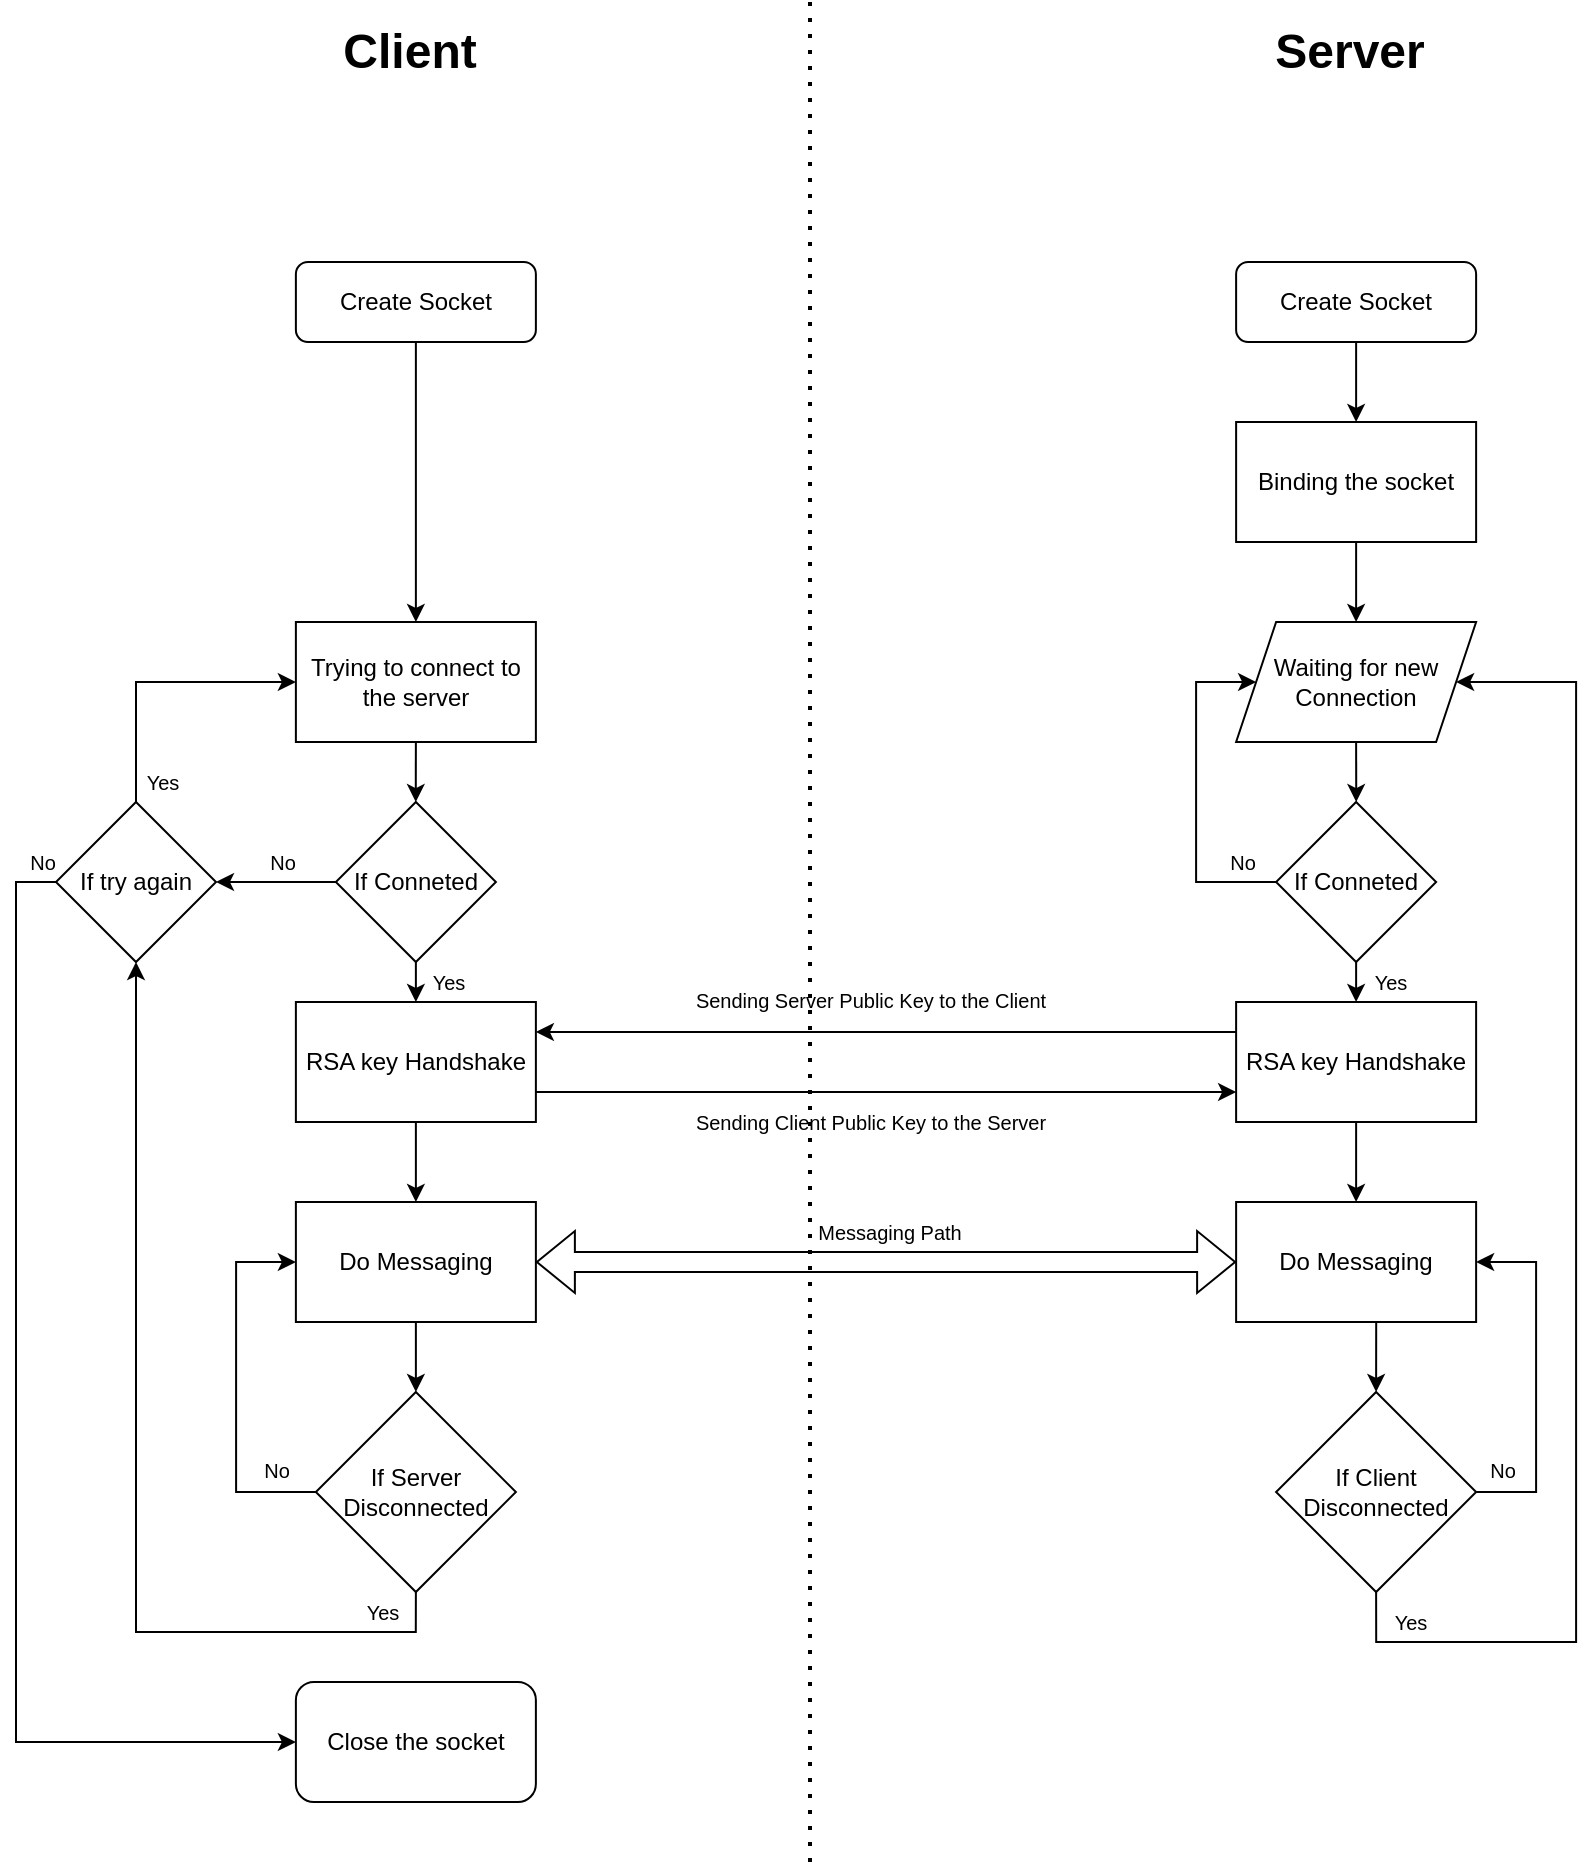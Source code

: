 <mxfile version="20.2.8" type="device"><diagram id="C5RBs43oDa-KdzZeNtuy" name="Page-1"><mxGraphModel dx="1038" dy="585" grid="1" gridSize="10" guides="1" tooltips="1" connect="1" arrows="1" fold="1" page="1" pageScale="1" pageWidth="827" pageHeight="1169" math="0" shadow="0"><root><mxCell id="WIyWlLk6GJQsqaUBKTNV-0"/><mxCell id="WIyWlLk6GJQsqaUBKTNV-1" parent="WIyWlLk6GJQsqaUBKTNV-0"/><mxCell id="DjoK5rNIqQZm-gnJd941-2" style="edgeStyle=orthogonalEdgeStyle;rounded=0;orthogonalLoop=1;jettySize=auto;html=1;exitX=0.5;exitY=1;exitDx=0;exitDy=0;" parent="WIyWlLk6GJQsqaUBKTNV-1" source="WIyWlLk6GJQsqaUBKTNV-3" target="DjoK5rNIqQZm-gnJd941-1" edge="1"><mxGeometry relative="1" as="geometry"/></mxCell><mxCell id="WIyWlLk6GJQsqaUBKTNV-3" value="Create Socket" style="rounded=1;whiteSpace=wrap;html=1;fontSize=12;glass=0;strokeWidth=1;shadow=0;" parent="WIyWlLk6GJQsqaUBKTNV-1" vertex="1"><mxGeometry x="162.94" y="160" width="120" height="40" as="geometry"/></mxCell><mxCell id="DjoK5rNIqQZm-gnJd941-0" value="Client" style="text;html=1;strokeColor=none;fillColor=none;align=center;verticalAlign=middle;whiteSpace=wrap;rounded=0;fontSize=24;fontStyle=1" parent="WIyWlLk6GJQsqaUBKTNV-1" vertex="1"><mxGeometry x="189.88" y="40" width="60" height="30" as="geometry"/></mxCell><mxCell id="DjoK5rNIqQZm-gnJd941-4" style="edgeStyle=orthogonalEdgeStyle;rounded=0;orthogonalLoop=1;jettySize=auto;html=1;exitX=0.5;exitY=1;exitDx=0;exitDy=0;" parent="WIyWlLk6GJQsqaUBKTNV-1" source="DjoK5rNIqQZm-gnJd941-1" target="DjoK5rNIqQZm-gnJd941-3" edge="1"><mxGeometry relative="1" as="geometry"/></mxCell><mxCell id="DjoK5rNIqQZm-gnJd941-1" value="Trying to connect to the server" style="rounded=0;whiteSpace=wrap;html=1;" parent="WIyWlLk6GJQsqaUBKTNV-1" vertex="1"><mxGeometry x="162.94" y="340" width="120" height="60" as="geometry"/></mxCell><mxCell id="DjoK5rNIqQZm-gnJd941-6" style="edgeStyle=orthogonalEdgeStyle;rounded=0;orthogonalLoop=1;jettySize=auto;html=1;exitX=0.5;exitY=1;exitDx=0;exitDy=0;entryX=0.5;entryY=0;entryDx=0;entryDy=0;" parent="WIyWlLk6GJQsqaUBKTNV-1" source="DjoK5rNIqQZm-gnJd941-3" target="DjoK5rNIqQZm-gnJd941-5" edge="1"><mxGeometry relative="1" as="geometry"/></mxCell><mxCell id="DjoK5rNIqQZm-gnJd941-20" style="edgeStyle=orthogonalEdgeStyle;rounded=0;orthogonalLoop=1;jettySize=auto;html=1;exitX=0;exitY=0.5;exitDx=0;exitDy=0;entryX=1;entryY=0.5;entryDx=0;entryDy=0;" parent="WIyWlLk6GJQsqaUBKTNV-1" source="DjoK5rNIqQZm-gnJd941-3" target="DjoK5rNIqQZm-gnJd941-18" edge="1"><mxGeometry relative="1" as="geometry"/></mxCell><mxCell id="DjoK5rNIqQZm-gnJd941-3" value="If Conneted" style="rhombus;whiteSpace=wrap;html=1;" parent="WIyWlLk6GJQsqaUBKTNV-1" vertex="1"><mxGeometry x="182.94" y="430" width="80" height="80" as="geometry"/></mxCell><mxCell id="DjoK5rNIqQZm-gnJd941-8" value="" style="edgeStyle=orthogonalEdgeStyle;rounded=0;orthogonalLoop=1;jettySize=auto;html=1;" parent="WIyWlLk6GJQsqaUBKTNV-1" source="DjoK5rNIqQZm-gnJd941-5" target="DjoK5rNIqQZm-gnJd941-7" edge="1"><mxGeometry relative="1" as="geometry"/></mxCell><mxCell id="DjoK5rNIqQZm-gnJd941-56" style="edgeStyle=orthogonalEdgeStyle;rounded=0;orthogonalLoop=1;jettySize=auto;html=1;exitX=1;exitY=0.75;exitDx=0;exitDy=0;entryX=0;entryY=0.75;entryDx=0;entryDy=0;fontSize=12;" parent="WIyWlLk6GJQsqaUBKTNV-1" source="DjoK5rNIqQZm-gnJd941-5" target="DjoK5rNIqQZm-gnJd941-36" edge="1"><mxGeometry relative="1" as="geometry"/></mxCell><mxCell id="DjoK5rNIqQZm-gnJd941-5" value="RSA key Handshake" style="rounded=0;whiteSpace=wrap;html=1;" parent="WIyWlLk6GJQsqaUBKTNV-1" vertex="1"><mxGeometry x="162.94" y="530" width="120" height="60" as="geometry"/></mxCell><mxCell id="DjoK5rNIqQZm-gnJd941-10" style="edgeStyle=orthogonalEdgeStyle;rounded=0;orthogonalLoop=1;jettySize=auto;html=1;exitX=0.5;exitY=1;exitDx=0;exitDy=0;entryX=0.5;entryY=0;entryDx=0;entryDy=0;" parent="WIyWlLk6GJQsqaUBKTNV-1" source="DjoK5rNIqQZm-gnJd941-7" target="DjoK5rNIqQZm-gnJd941-9" edge="1"><mxGeometry relative="1" as="geometry"/></mxCell><mxCell id="DjoK5rNIqQZm-gnJd941-7" value="Do Messaging" style="whiteSpace=wrap;html=1;rounded=0;" parent="WIyWlLk6GJQsqaUBKTNV-1" vertex="1"><mxGeometry x="162.94" y="630" width="120" height="60" as="geometry"/></mxCell><mxCell id="DjoK5rNIqQZm-gnJd941-12" style="edgeStyle=orthogonalEdgeStyle;rounded=0;orthogonalLoop=1;jettySize=auto;html=1;exitX=0;exitY=0.5;exitDx=0;exitDy=0;entryX=0;entryY=0.5;entryDx=0;entryDy=0;" parent="WIyWlLk6GJQsqaUBKTNV-1" source="DjoK5rNIqQZm-gnJd941-9" target="DjoK5rNIqQZm-gnJd941-7" edge="1"><mxGeometry relative="1" as="geometry"><Array as="points"><mxPoint x="133.06" y="775"/><mxPoint x="133.06" y="660"/></Array></mxGeometry></mxCell><mxCell id="DjoK5rNIqQZm-gnJd941-24" style="edgeStyle=orthogonalEdgeStyle;rounded=0;orthogonalLoop=1;jettySize=auto;html=1;exitX=0.5;exitY=1;exitDx=0;exitDy=0;entryX=0.5;entryY=1;entryDx=0;entryDy=0;" parent="WIyWlLk6GJQsqaUBKTNV-1" source="DjoK5rNIqQZm-gnJd941-9" target="DjoK5rNIqQZm-gnJd941-18" edge="1"><mxGeometry relative="1" as="geometry"/></mxCell><mxCell id="DjoK5rNIqQZm-gnJd941-9" value="If Server Disconnected" style="rhombus;whiteSpace=wrap;html=1;" parent="WIyWlLk6GJQsqaUBKTNV-1" vertex="1"><mxGeometry x="172.94" y="725" width="100" height="100" as="geometry"/></mxCell><mxCell id="DjoK5rNIqQZm-gnJd941-16" style="edgeStyle=orthogonalEdgeStyle;rounded=0;orthogonalLoop=1;jettySize=auto;html=1;exitX=0.5;exitY=1;exitDx=0;exitDy=0;entryX=0.5;entryY=0;entryDx=0;entryDy=0;" parent="WIyWlLk6GJQsqaUBKTNV-1" edge="1"><mxGeometry relative="1" as="geometry"><mxPoint x="380" y="835" as="sourcePoint"/></mxGeometry></mxCell><mxCell id="DjoK5rNIqQZm-gnJd941-21" style="edgeStyle=orthogonalEdgeStyle;rounded=0;orthogonalLoop=1;jettySize=auto;html=1;exitX=0.5;exitY=0;exitDx=0;exitDy=0;entryX=0;entryY=0.5;entryDx=0;entryDy=0;" parent="WIyWlLk6GJQsqaUBKTNV-1" source="DjoK5rNIqQZm-gnJd941-18" target="DjoK5rNIqQZm-gnJd941-1" edge="1"><mxGeometry relative="1" as="geometry"/></mxCell><mxCell id="DjoK5rNIqQZm-gnJd941-25" style="edgeStyle=orthogonalEdgeStyle;rounded=0;orthogonalLoop=1;jettySize=auto;html=1;exitX=0;exitY=0.5;exitDx=0;exitDy=0;entryX=0;entryY=0.5;entryDx=0;entryDy=0;" parent="WIyWlLk6GJQsqaUBKTNV-1" source="DjoK5rNIqQZm-gnJd941-18" target="DjoK5rNIqQZm-gnJd941-19" edge="1"><mxGeometry relative="1" as="geometry"/></mxCell><mxCell id="DjoK5rNIqQZm-gnJd941-18" value="If try again" style="rhombus;whiteSpace=wrap;html=1;" parent="WIyWlLk6GJQsqaUBKTNV-1" vertex="1"><mxGeometry x="43" y="430" width="80" height="80" as="geometry"/></mxCell><mxCell id="DjoK5rNIqQZm-gnJd941-19" value="Close the socket" style="rounded=1;whiteSpace=wrap;html=1;" parent="WIyWlLk6GJQsqaUBKTNV-1" vertex="1"><mxGeometry x="162.94" y="870" width="120" height="60" as="geometry"/></mxCell><mxCell id="DjoK5rNIqQZm-gnJd941-50" style="edgeStyle=orthogonalEdgeStyle;rounded=0;orthogonalLoop=1;jettySize=auto;html=1;exitX=0.5;exitY=1;exitDx=0;exitDy=0;entryX=0.5;entryY=0;entryDx=0;entryDy=0;fontSize=12;" parent="WIyWlLk6GJQsqaUBKTNV-1" source="DjoK5rNIqQZm-gnJd941-28" target="DjoK5rNIqQZm-gnJd941-49" edge="1"><mxGeometry relative="1" as="geometry"/></mxCell><mxCell id="DjoK5rNIqQZm-gnJd941-28" value="Create Socket" style="rounded=1;whiteSpace=wrap;html=1;fontSize=12;glass=0;strokeWidth=1;shadow=0;" parent="WIyWlLk6GJQsqaUBKTNV-1" vertex="1"><mxGeometry x="633.06" y="160" width="120" height="40" as="geometry"/></mxCell><mxCell id="DjoK5rNIqQZm-gnJd941-29" value="Server" style="text;html=1;strokeColor=none;fillColor=none;align=center;verticalAlign=middle;whiteSpace=wrap;rounded=0;fontSize=24;fontStyle=1" parent="WIyWlLk6GJQsqaUBKTNV-1" vertex="1"><mxGeometry x="660" y="40" width="60" height="30" as="geometry"/></mxCell><mxCell id="DjoK5rNIqQZm-gnJd941-32" style="edgeStyle=orthogonalEdgeStyle;rounded=0;orthogonalLoop=1;jettySize=auto;html=1;exitX=0.5;exitY=1;exitDx=0;exitDy=0;entryX=0.5;entryY=0;entryDx=0;entryDy=0;" parent="WIyWlLk6GJQsqaUBKTNV-1" source="DjoK5rNIqQZm-gnJd941-34" target="DjoK5rNIqQZm-gnJd941-36" edge="1"><mxGeometry relative="1" as="geometry"/></mxCell><mxCell id="DjoK5rNIqQZm-gnJd941-61" style="edgeStyle=orthogonalEdgeStyle;rounded=0;orthogonalLoop=1;jettySize=auto;html=1;exitX=0;exitY=0.5;exitDx=0;exitDy=0;entryX=0;entryY=0.5;entryDx=0;entryDy=0;fontSize=12;" parent="WIyWlLk6GJQsqaUBKTNV-1" source="DjoK5rNIqQZm-gnJd941-34" target="DjoK5rNIqQZm-gnJd941-52" edge="1"><mxGeometry relative="1" as="geometry"><Array as="points"><mxPoint x="613.06" y="470"/><mxPoint x="613.06" y="370"/></Array></mxGeometry></mxCell><mxCell id="DjoK5rNIqQZm-gnJd941-34" value="If Conneted" style="rhombus;whiteSpace=wrap;html=1;" parent="WIyWlLk6GJQsqaUBKTNV-1" vertex="1"><mxGeometry x="653.06" y="430" width="80" height="80" as="geometry"/></mxCell><mxCell id="DjoK5rNIqQZm-gnJd941-35" value="" style="edgeStyle=orthogonalEdgeStyle;rounded=0;orthogonalLoop=1;jettySize=auto;html=1;" parent="WIyWlLk6GJQsqaUBKTNV-1" source="DjoK5rNIqQZm-gnJd941-36" target="DjoK5rNIqQZm-gnJd941-38" edge="1"><mxGeometry relative="1" as="geometry"/></mxCell><mxCell id="DjoK5rNIqQZm-gnJd941-55" style="edgeStyle=orthogonalEdgeStyle;rounded=0;orthogonalLoop=1;jettySize=auto;html=1;exitX=0;exitY=0.25;exitDx=0;exitDy=0;entryX=1;entryY=0.25;entryDx=0;entryDy=0;fontSize=12;" parent="WIyWlLk6GJQsqaUBKTNV-1" source="DjoK5rNIqQZm-gnJd941-36" target="DjoK5rNIqQZm-gnJd941-5" edge="1"><mxGeometry relative="1" as="geometry"/></mxCell><mxCell id="DjoK5rNIqQZm-gnJd941-36" value="RSA key Handshake" style="rounded=0;whiteSpace=wrap;html=1;" parent="WIyWlLk6GJQsqaUBKTNV-1" vertex="1"><mxGeometry x="633.06" y="530" width="120" height="60" as="geometry"/></mxCell><mxCell id="DjoK5rNIqQZm-gnJd941-37" style="edgeStyle=orthogonalEdgeStyle;rounded=0;orthogonalLoop=1;jettySize=auto;html=1;exitX=0.5;exitY=1;exitDx=0;exitDy=0;entryX=0.5;entryY=0;entryDx=0;entryDy=0;" parent="WIyWlLk6GJQsqaUBKTNV-1" source="DjoK5rNIqQZm-gnJd941-38" target="DjoK5rNIqQZm-gnJd941-41" edge="1"><mxGeometry relative="1" as="geometry"/></mxCell><mxCell id="DjoK5rNIqQZm-gnJd941-38" value="Do Messaging" style="whiteSpace=wrap;html=1;rounded=0;" parent="WIyWlLk6GJQsqaUBKTNV-1" vertex="1"><mxGeometry x="633.06" y="630" width="120" height="60" as="geometry"/></mxCell><mxCell id="DjoK5rNIqQZm-gnJd941-46" style="edgeStyle=orthogonalEdgeStyle;rounded=0;orthogonalLoop=1;jettySize=auto;html=1;exitX=1;exitY=0.5;exitDx=0;exitDy=0;entryX=1;entryY=0.5;entryDx=0;entryDy=0;fontSize=24;" parent="WIyWlLk6GJQsqaUBKTNV-1" source="DjoK5rNIqQZm-gnJd941-41" target="DjoK5rNIqQZm-gnJd941-38" edge="1"><mxGeometry relative="1" as="geometry"><Array as="points"><mxPoint x="783.06" y="775"/><mxPoint x="783.06" y="660"/></Array></mxGeometry></mxCell><mxCell id="DjoK5rNIqQZm-gnJd941-59" style="edgeStyle=orthogonalEdgeStyle;rounded=0;orthogonalLoop=1;jettySize=auto;html=1;exitX=0.5;exitY=1;exitDx=0;exitDy=0;entryX=1;entryY=0.5;entryDx=0;entryDy=0;fontSize=12;" parent="WIyWlLk6GJQsqaUBKTNV-1" source="DjoK5rNIqQZm-gnJd941-41" target="DjoK5rNIqQZm-gnJd941-52" edge="1"><mxGeometry relative="1" as="geometry"><Array as="points"><mxPoint x="703.06" y="850"/><mxPoint x="803.06" y="850"/><mxPoint x="803.06" y="370"/></Array></mxGeometry></mxCell><mxCell id="DjoK5rNIqQZm-gnJd941-41" value="If Client Disconnected" style="rhombus;whiteSpace=wrap;html=1;" parent="WIyWlLk6GJQsqaUBKTNV-1" vertex="1"><mxGeometry x="653.06" y="725" width="100" height="100" as="geometry"/></mxCell><mxCell id="DjoK5rNIqQZm-gnJd941-62" style="edgeStyle=orthogonalEdgeStyle;rounded=0;orthogonalLoop=1;jettySize=auto;html=1;exitX=0.5;exitY=1;exitDx=0;exitDy=0;entryX=0.5;entryY=0;entryDx=0;entryDy=0;fontSize=12;" parent="WIyWlLk6GJQsqaUBKTNV-1" source="DjoK5rNIqQZm-gnJd941-49" target="DjoK5rNIqQZm-gnJd941-52" edge="1"><mxGeometry relative="1" as="geometry"/></mxCell><mxCell id="DjoK5rNIqQZm-gnJd941-49" value="Binding the socket" style="rounded=0;whiteSpace=wrap;html=1;" parent="WIyWlLk6GJQsqaUBKTNV-1" vertex="1"><mxGeometry x="633.06" y="240" width="120" height="60" as="geometry"/></mxCell><mxCell id="DjoK5rNIqQZm-gnJd941-54" style="edgeStyle=orthogonalEdgeStyle;rounded=0;orthogonalLoop=1;jettySize=auto;html=1;exitX=0.5;exitY=1;exitDx=0;exitDy=0;fontSize=12;" parent="WIyWlLk6GJQsqaUBKTNV-1" source="DjoK5rNIqQZm-gnJd941-52" target="DjoK5rNIqQZm-gnJd941-34" edge="1"><mxGeometry relative="1" as="geometry"/></mxCell><mxCell id="DjoK5rNIqQZm-gnJd941-52" value="Waiting for new Connection" style="shape=parallelogram;perimeter=parallelogramPerimeter;whiteSpace=wrap;html=1;fixedSize=1;fontSize=12;" parent="WIyWlLk6GJQsqaUBKTNV-1" vertex="1"><mxGeometry x="633.06" y="340" width="120" height="60" as="geometry"/></mxCell><mxCell id="DjoK5rNIqQZm-gnJd941-63" value="" style="endArrow=none;dashed=1;html=1;dashPattern=1 3;strokeWidth=2;rounded=0;fontSize=12;" parent="WIyWlLk6GJQsqaUBKTNV-1" edge="1"><mxGeometry width="50" height="50" relative="1" as="geometry"><mxPoint x="420" y="960" as="sourcePoint"/><mxPoint x="420" y="30" as="targetPoint"/></mxGeometry></mxCell><mxCell id="DjoK5rNIqQZm-gnJd941-64" value="Yes" style="text;html=1;strokeColor=none;fillColor=none;align=center;verticalAlign=middle;whiteSpace=wrap;rounded=0;fontSize=10;" parent="WIyWlLk6GJQsqaUBKTNV-1" vertex="1"><mxGeometry x="222.82" y="510" width="32.94" height="20" as="geometry"/></mxCell><mxCell id="DjoK5rNIqQZm-gnJd941-65" value="Yes" style="text;html=1;strokeColor=none;fillColor=none;align=center;verticalAlign=middle;whiteSpace=wrap;rounded=0;fontSize=10;" parent="WIyWlLk6GJQsqaUBKTNV-1" vertex="1"><mxGeometry x="189.88" y="825" width="32.94" height="20" as="geometry"/></mxCell><mxCell id="DjoK5rNIqQZm-gnJd941-67" value="Yes" style="text;html=1;strokeColor=none;fillColor=none;align=center;verticalAlign=middle;whiteSpace=wrap;rounded=0;fontSize=10;" parent="WIyWlLk6GJQsqaUBKTNV-1" vertex="1"><mxGeometry x="80" y="410" width="32.94" height="20" as="geometry"/></mxCell><mxCell id="DjoK5rNIqQZm-gnJd941-68" value="Yes" style="text;html=1;strokeColor=none;fillColor=none;align=center;verticalAlign=middle;whiteSpace=wrap;rounded=0;fontSize=10;" parent="WIyWlLk6GJQsqaUBKTNV-1" vertex="1"><mxGeometry x="694.12" y="510" width="32.94" height="20" as="geometry"/></mxCell><mxCell id="DjoK5rNIqQZm-gnJd941-69" value="Yes" style="text;html=1;strokeColor=none;fillColor=none;align=center;verticalAlign=middle;whiteSpace=wrap;rounded=0;fontSize=10;" parent="WIyWlLk6GJQsqaUBKTNV-1" vertex="1"><mxGeometry x="704" y="830" width="32.94" height="20" as="geometry"/></mxCell><mxCell id="DjoK5rNIqQZm-gnJd941-70" value="No" style="text;html=1;strokeColor=none;fillColor=none;align=center;verticalAlign=middle;whiteSpace=wrap;rounded=0;fontSize=10;" parent="WIyWlLk6GJQsqaUBKTNV-1" vertex="1"><mxGeometry x="140" y="450" width="32.94" height="20" as="geometry"/></mxCell><mxCell id="DjoK5rNIqQZm-gnJd941-71" value="No" style="text;html=1;strokeColor=none;fillColor=none;align=center;verticalAlign=middle;whiteSpace=wrap;rounded=0;fontSize=10;" parent="WIyWlLk6GJQsqaUBKTNV-1" vertex="1"><mxGeometry x="20" y="450" width="32.94" height="20" as="geometry"/></mxCell><mxCell id="DjoK5rNIqQZm-gnJd941-72" value="No" style="text;html=1;strokeColor=none;fillColor=none;align=center;verticalAlign=middle;whiteSpace=wrap;rounded=0;fontSize=10;" parent="WIyWlLk6GJQsqaUBKTNV-1" vertex="1"><mxGeometry x="137" y="754" width="32.94" height="20" as="geometry"/></mxCell><mxCell id="DjoK5rNIqQZm-gnJd941-73" value="No" style="text;html=1;strokeColor=none;fillColor=none;align=center;verticalAlign=middle;whiteSpace=wrap;rounded=0;fontSize=10;" parent="WIyWlLk6GJQsqaUBKTNV-1" vertex="1"><mxGeometry x="620.12" y="450" width="32.94" height="20" as="geometry"/></mxCell><mxCell id="DjoK5rNIqQZm-gnJd941-74" value="No" style="text;html=1;strokeColor=none;fillColor=none;align=center;verticalAlign=middle;whiteSpace=wrap;rounded=0;fontSize=10;" parent="WIyWlLk6GJQsqaUBKTNV-1" vertex="1"><mxGeometry x="750" y="754" width="32.94" height="20" as="geometry"/></mxCell><mxCell id="DjoK5rNIqQZm-gnJd941-75" value="" style="shape=flexArrow;endArrow=classic;startArrow=classic;html=1;rounded=0;fontSize=10;entryX=0;entryY=0.5;entryDx=0;entryDy=0;exitX=1;exitY=0.5;exitDx=0;exitDy=0;" parent="WIyWlLk6GJQsqaUBKTNV-1" source="DjoK5rNIqQZm-gnJd941-7" target="DjoK5rNIqQZm-gnJd941-38" edge="1"><mxGeometry width="100" height="100" relative="1" as="geometry"><mxPoint x="380" y="710" as="sourcePoint"/><mxPoint x="480" y="610" as="targetPoint"/></mxGeometry></mxCell><mxCell id="DjoK5rNIqQZm-gnJd941-76" value="Sending Server Public Key to the Client" style="text;html=1;align=center;verticalAlign=middle;resizable=0;points=[];autosize=1;strokeColor=none;fillColor=none;fontSize=10;" parent="WIyWlLk6GJQsqaUBKTNV-1" vertex="1"><mxGeometry x="350" y="514" width="200" height="30" as="geometry"/></mxCell><mxCell id="DjoK5rNIqQZm-gnJd941-77" value="Sending Client Public Key to the Server" style="text;html=1;align=center;verticalAlign=middle;resizable=0;points=[];autosize=1;strokeColor=none;fillColor=none;fontSize=10;" parent="WIyWlLk6GJQsqaUBKTNV-1" vertex="1"><mxGeometry x="350" y="575" width="200" height="30" as="geometry"/></mxCell><mxCell id="DjoK5rNIqQZm-gnJd941-78" value="Messaging Path" style="text;html=1;strokeColor=none;fillColor=none;align=center;verticalAlign=middle;whiteSpace=wrap;rounded=0;fontSize=10;" parent="WIyWlLk6GJQsqaUBKTNV-1" vertex="1"><mxGeometry x="420" y="630" width="80" height="30" as="geometry"/></mxCell></root></mxGraphModel></diagram></mxfile>